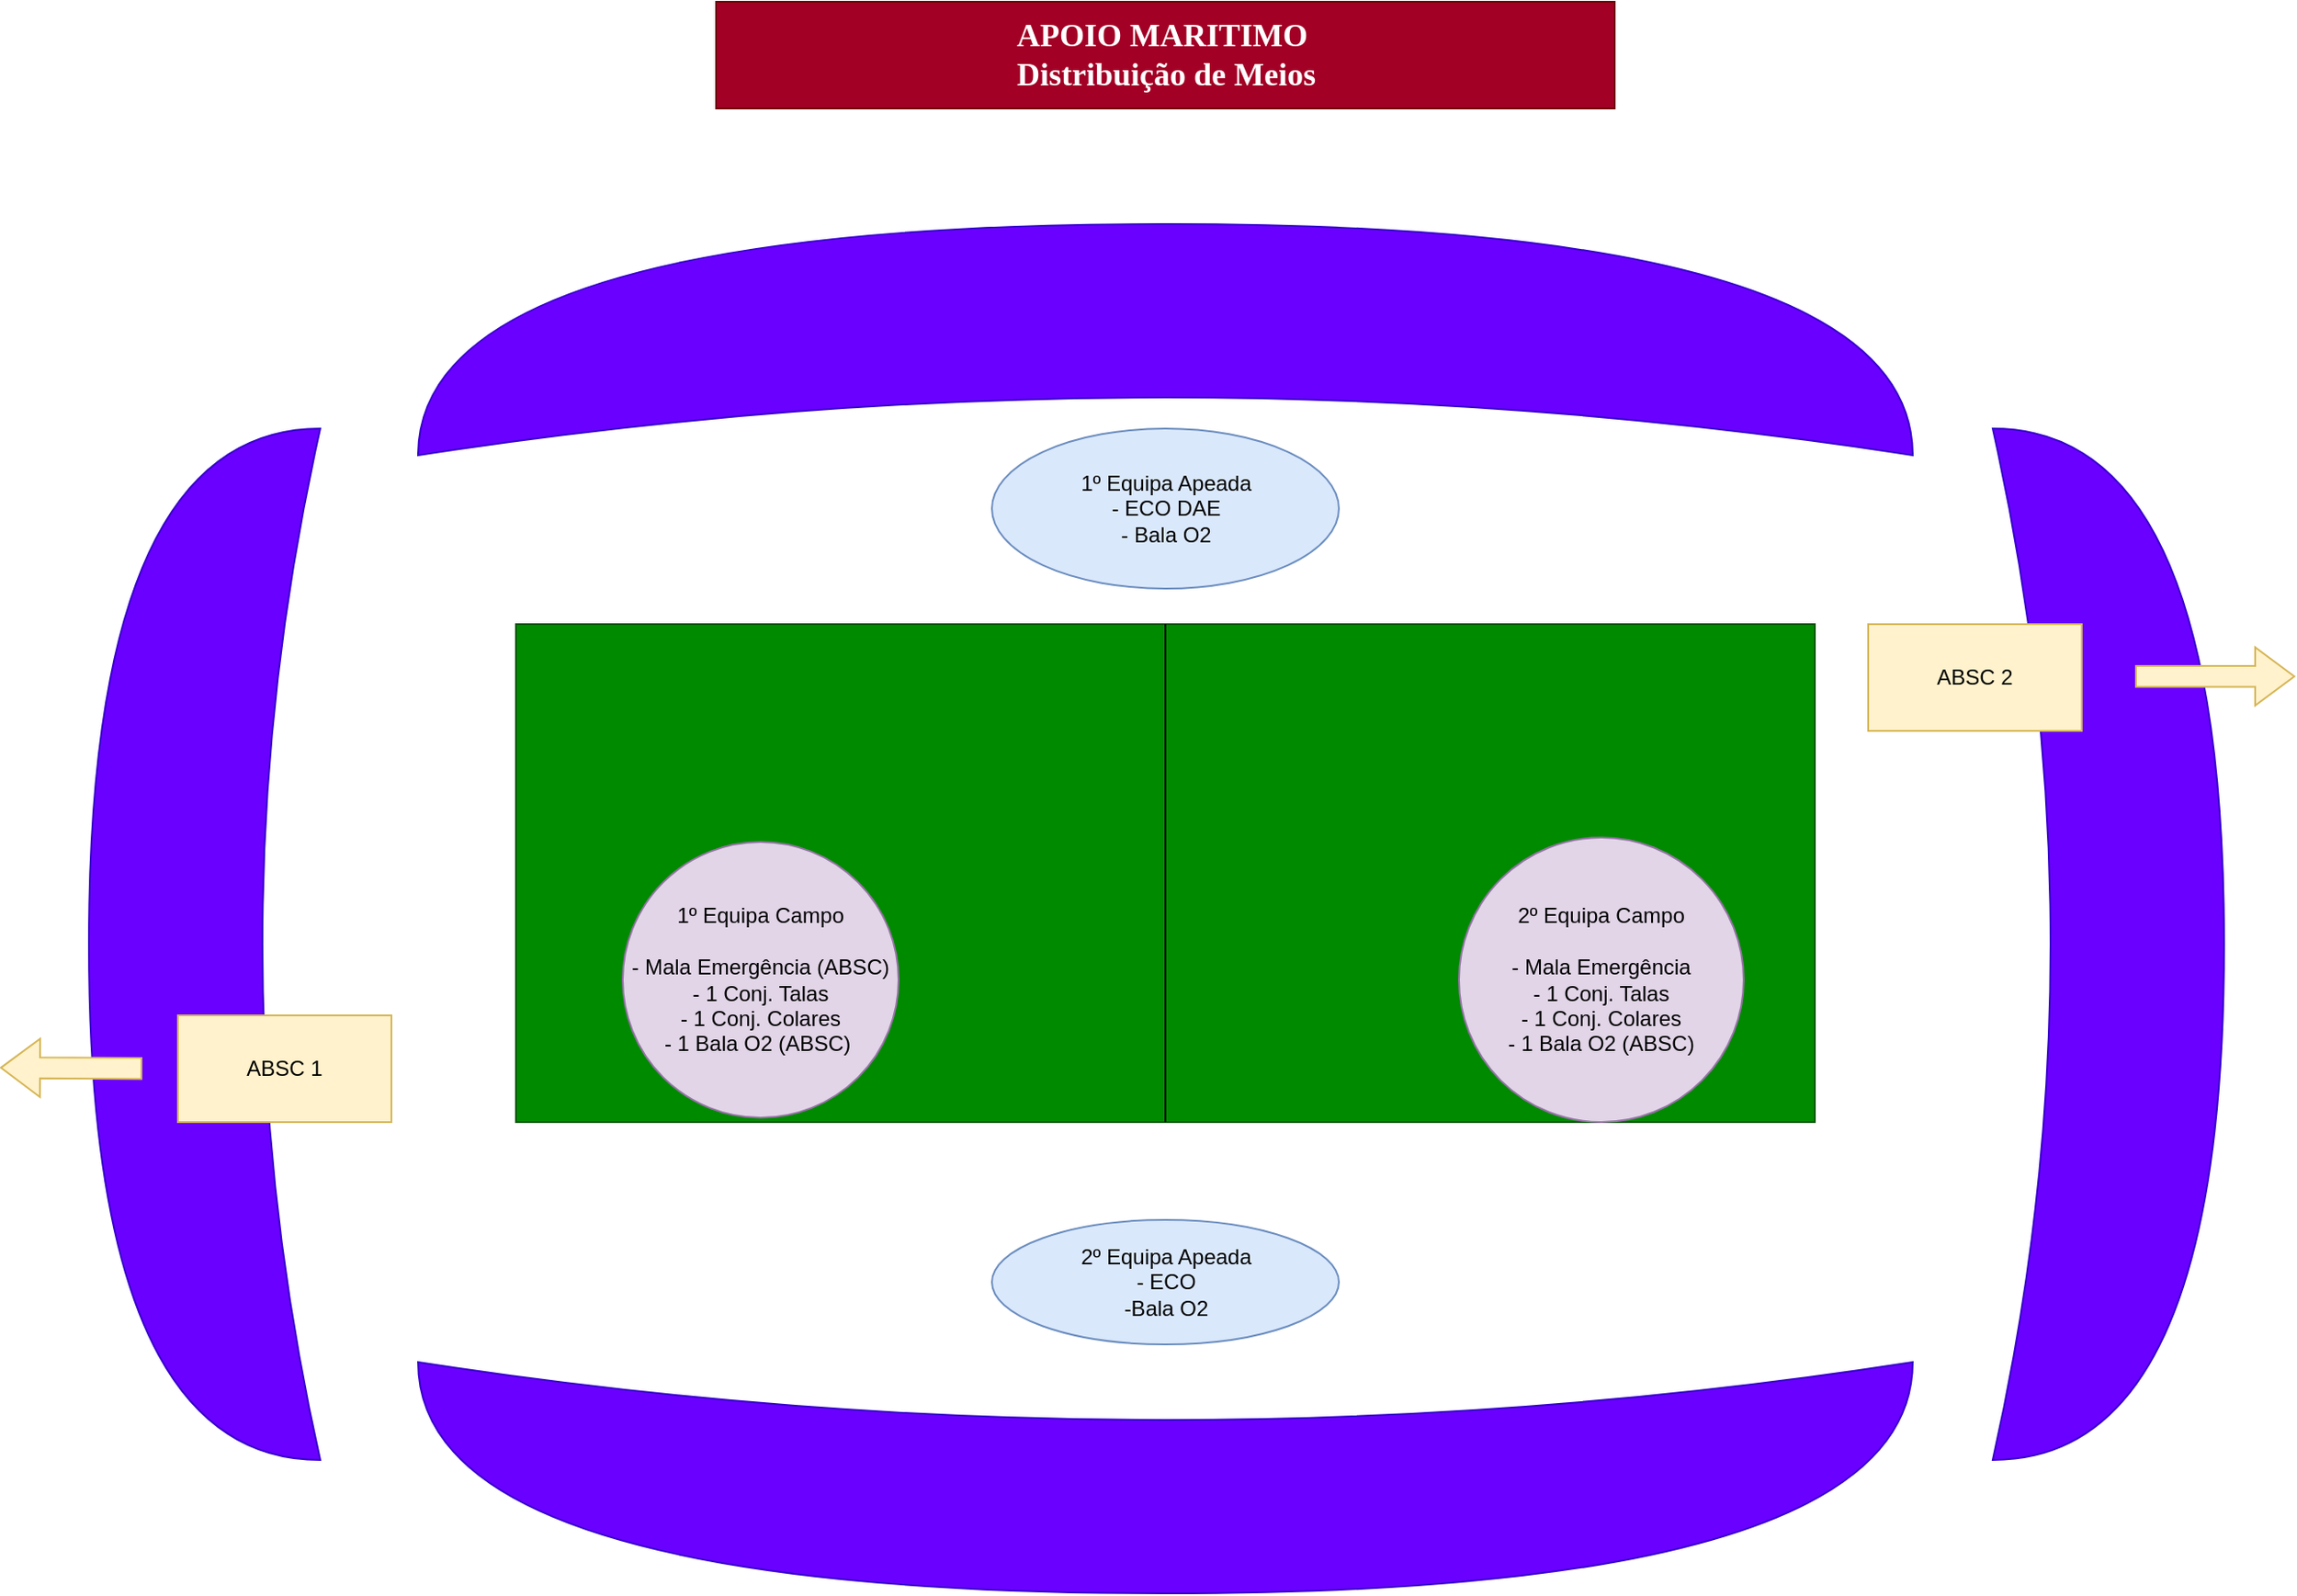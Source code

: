 <mxfile version="26.2.13" pages="2">
  <diagram name="Marítimo" id="BQZ_Hn4HJo08z4jYkva2">
    <mxGraphModel dx="2459" dy="2060" grid="1" gridSize="10" guides="1" tooltips="1" connect="1" arrows="1" fold="1" page="1" pageScale="1" pageWidth="827" pageHeight="1169" math="0" shadow="0">
      <root>
        <mxCell id="0" />
        <mxCell id="1" parent="0" />
        <mxCell id="shpKcNtoOfC2hMuRhVAY-9" value="" style="shape=xor;whiteSpace=wrap;html=1;rotation=90;fillColor=#6a00ff;fontColor=#ffffff;strokeColor=#3700CC;" vertex="1" parent="1">
          <mxGeometry x="400" y="240" width="130" height="840" as="geometry" />
        </mxCell>
        <mxCell id="shpKcNtoOfC2hMuRhVAY-10" value="" style="shape=xor;whiteSpace=wrap;html=1;rotation=-90;fillColor=#6a00ff;fontColor=#ffffff;strokeColor=#3700CC;" vertex="1" parent="1">
          <mxGeometry x="400" y="-400" width="130" height="840" as="geometry" />
        </mxCell>
        <mxCell id="shpKcNtoOfC2hMuRhVAY-7" value="" style="shape=xor;whiteSpace=wrap;html=1;rotation=-180;fillColor=#6a00ff;fontColor=#ffffff;strokeColor=#3700CC;" vertex="1" parent="1">
          <mxGeometry x="-140" y="70" width="130" height="580" as="geometry" />
        </mxCell>
        <mxCell id="shpKcNtoOfC2hMuRhVAY-6" value="" style="shape=xor;whiteSpace=wrap;html=1;fillColor=#6a00ff;fontColor=#ffffff;strokeColor=#3700CC;" vertex="1" parent="1">
          <mxGeometry x="930" y="70" width="130" height="580" as="geometry" />
        </mxCell>
        <mxCell id="sDvQVDbW3PLoVkLUSOU8-1" value="" style="rounded=0;whiteSpace=wrap;html=1;fillColor=#008a00;strokeColor=#005700;fontColor=#ffffff;" parent="1" vertex="1">
          <mxGeometry x="100" y="180" width="730" height="280" as="geometry" />
        </mxCell>
        <mxCell id="sDvQVDbW3PLoVkLUSOU8-2" value="1º Equipa Apeada&lt;div&gt;- ECO DAE&lt;/div&gt;&lt;div&gt;- Bala O2&lt;/div&gt;" style="ellipse;whiteSpace=wrap;html=1;fillColor=#dae8fc;strokeColor=#6c8ebf;" parent="1" vertex="1">
          <mxGeometry x="367.5" y="70" width="195" height="90" as="geometry" />
        </mxCell>
        <mxCell id="sDvQVDbW3PLoVkLUSOU8-3" value="2º Equipa Apeada&lt;div&gt;- ECO&lt;/div&gt;&lt;div&gt;-Bala O2&lt;/div&gt;" style="ellipse;whiteSpace=wrap;html=1;fillColor=#dae8fc;strokeColor=#6c8ebf;" parent="1" vertex="1">
          <mxGeometry x="367.5" y="515" width="195" height="70" as="geometry" />
        </mxCell>
        <mxCell id="sDvQVDbW3PLoVkLUSOU8-6" value="" style="endArrow=none;html=1;rounded=0;entryX=0.5;entryY=0;entryDx=0;entryDy=0;exitX=0.5;exitY=1;exitDx=0;exitDy=0;" parent="1" source="sDvQVDbW3PLoVkLUSOU8-1" target="sDvQVDbW3PLoVkLUSOU8-1" edge="1">
          <mxGeometry width="50" height="50" relative="1" as="geometry">
            <mxPoint x="390" y="410" as="sourcePoint" />
            <mxPoint x="440" y="360" as="targetPoint" />
          </mxGeometry>
        </mxCell>
        <mxCell id="sDvQVDbW3PLoVkLUSOU8-7" value="2º Equipa Campo&lt;div&gt;&lt;br&gt;&lt;/div&gt;&lt;div&gt;- Mala Emergência&lt;/div&gt;&lt;div&gt;- 1 Conj. Talas&lt;/div&gt;&lt;div&gt;- 1 Conj. Colares&lt;/div&gt;&lt;div&gt;- 1 Bala O2 (ABSC)&lt;/div&gt;" style="ellipse;whiteSpace=wrap;html=1;aspect=fixed;fillColor=#e1d5e7;strokeColor=#9673a6;" parent="1" vertex="1">
          <mxGeometry x="630" y="300" width="160" height="160" as="geometry" />
        </mxCell>
        <mxCell id="fMaslcLat9-cIDeGKfLT-5" value="ABSC 1" style="rounded=0;whiteSpace=wrap;html=1;fillColor=#fff2cc;strokeColor=#d6b656;" parent="1" vertex="1">
          <mxGeometry x="-90" y="400" width="120" height="60" as="geometry" />
        </mxCell>
        <mxCell id="fMaslcLat9-cIDeGKfLT-6" value="ABSC 2" style="rounded=0;whiteSpace=wrap;html=1;fillColor=#fff2cc;strokeColor=#d6b656;" parent="1" vertex="1">
          <mxGeometry x="860" y="180" width="120" height="60" as="geometry" />
        </mxCell>
        <mxCell id="fMaslcLat9-cIDeGKfLT-7" value="1º Equipa Campo&lt;div&gt;&lt;br&gt;&lt;/div&gt;&lt;div&gt;- Mala Emergência (ABSC)&lt;/div&gt;&lt;div&gt;- 1 Conj. Talas&lt;/div&gt;&lt;div&gt;- 1 Conj. Colares&lt;/div&gt;&lt;div&gt;- 1 Bala O2 (ABSC)&amp;nbsp;&lt;/div&gt;" style="ellipse;whiteSpace=wrap;html=1;aspect=fixed;fillColor=#e1d5e7;strokeColor=#9673a6;" parent="1" vertex="1">
          <mxGeometry x="160" y="302.5" width="155" height="155" as="geometry" />
        </mxCell>
        <mxCell id="fMaslcLat9-cIDeGKfLT-9" value="APOIO MARITIMO&amp;nbsp;&lt;div&gt;Distribuição de Meios&lt;/div&gt;" style="rounded=0;whiteSpace=wrap;html=1;fillColor=#a20025;strokeColor=#6F0000;fontSize=18;fontStyle=1;fontFamily=Arial Black;fontColor=#ffffff;" parent="1" vertex="1">
          <mxGeometry x="212.5" y="-170" width="505" height="60" as="geometry" />
        </mxCell>
        <mxCell id="shpKcNtoOfC2hMuRhVAY-4" value="" style="shape=flexArrow;endArrow=classic;html=1;rounded=0;width=11.765;endSize=7;fillColor=#fff2cc;strokeColor=#d6b656;" edge="1" parent="1">
          <mxGeometry width="50" height="50" relative="1" as="geometry">
            <mxPoint x="1010" y="209.41" as="sourcePoint" />
            <mxPoint x="1100" y="209.41" as="targetPoint" />
          </mxGeometry>
        </mxCell>
        <mxCell id="shpKcNtoOfC2hMuRhVAY-5" value="" style="shape=flexArrow;endArrow=classic;html=1;rounded=0;width=11.765;endSize=7;fillColor=#fff2cc;strokeColor=#d6b656;" edge="1" parent="1">
          <mxGeometry width="50" height="50" relative="1" as="geometry">
            <mxPoint x="-110" y="429.82" as="sourcePoint" />
            <mxPoint x="-190" y="429.41" as="targetPoint" />
          </mxGeometry>
        </mxCell>
      </root>
    </mxGraphModel>
  </diagram>
  <diagram id="H2d-Ij2R5lEtdpxusQfm" name="Praia - Seleção A">
    <mxGraphModel dx="2214" dy="1926" grid="1" gridSize="10" guides="1" tooltips="1" connect="1" arrows="1" fold="1" page="1" pageScale="1" pageWidth="827" pageHeight="1169" math="0" shadow="0">
      <root>
        <mxCell id="0" />
        <mxCell id="1" parent="0" />
        <mxCell id="bgf0kmuH75FIEG43SdDh-1" value="" style="rounded=0;whiteSpace=wrap;html=1;fillColor=#fff2cc;strokeColor=#d6b656;" parent="1" vertex="1">
          <mxGeometry x="100" y="180" width="730" height="280" as="geometry" />
        </mxCell>
        <mxCell id="bgf0kmuH75FIEG43SdDh-4" value="" style="endArrow=none;html=1;rounded=0;entryX=0.5;entryY=0;entryDx=0;entryDy=0;exitX=0.5;exitY=1;exitDx=0;exitDy=0;" parent="1" source="bgf0kmuH75FIEG43SdDh-1" target="bgf0kmuH75FIEG43SdDh-1" edge="1">
          <mxGeometry width="50" height="50" relative="1" as="geometry">
            <mxPoint x="390" y="410" as="sourcePoint" />
            <mxPoint x="440" y="360" as="targetPoint" />
          </mxGeometry>
        </mxCell>
        <mxCell id="bgf0kmuH75FIEG43SdDh-5" value="2º Equipa Campo&lt;div&gt;&lt;br&gt;&lt;/div&gt;&lt;div&gt;- Mala Emergência&lt;/div&gt;&lt;div&gt;- 1 Conj. Talas&lt;/div&gt;&lt;div&gt;- 1 Conj. Colares&lt;/div&gt;&lt;div&gt;- 1 Bala O2&lt;/div&gt;" style="ellipse;whiteSpace=wrap;html=1;aspect=fixed;fillColor=#e1d5e7;strokeColor=#9673a6;" parent="1" vertex="1">
          <mxGeometry x="660" y="310" width="150" height="150" as="geometry" />
        </mxCell>
        <mxCell id="bgf0kmuH75FIEG43SdDh-10" value="ABSC" style="rounded=0;whiteSpace=wrap;html=1;fillColor=#d5e8d4;strokeColor=#82b366;" parent="1" vertex="1">
          <mxGeometry x="-90" y="400" width="120" height="60" as="geometry" />
        </mxCell>
        <mxCell id="bgf0kmuH75FIEG43SdDh-11" value="ABSC" style="rounded=0;whiteSpace=wrap;html=1;fillColor=#d5e8d4;strokeColor=#82b366;" parent="1" vertex="1">
          <mxGeometry x="860" y="180" width="120" height="60" as="geometry" />
        </mxCell>
        <mxCell id="bgf0kmuH75FIEG43SdDh-12" value="1º Equipa Campo&lt;div&gt;&lt;br&gt;&lt;/div&gt;&lt;div&gt;- Mala Emergência (ABSC)&lt;/div&gt;&lt;div&gt;- 1 Conj. Talas&lt;/div&gt;&lt;div&gt;- 1 Conj. Colares&lt;/div&gt;&lt;div&gt;- 1 Bala O2 (ABSC)&amp;nbsp;&lt;/div&gt;" style="ellipse;whiteSpace=wrap;html=1;aspect=fixed;fillColor=#e1d5e7;strokeColor=#9673a6;" parent="1" vertex="1">
          <mxGeometry x="170" y="310" width="150" height="150" as="geometry" />
        </mxCell>
        <mxCell id="bgf0kmuH75FIEG43SdDh-13" value="APOIO Seleção A - Praia&lt;div&gt;Distribuição de Meios&lt;/div&gt;" style="rounded=0;whiteSpace=wrap;html=1;fillColor=#f8cecc;strokeColor=#b85450;fontSize=18;fontStyle=1;fontFamily=Arial Black;" parent="1" vertex="1">
          <mxGeometry x="212.5" y="-110" width="505" height="60" as="geometry" />
        </mxCell>
      </root>
    </mxGraphModel>
  </diagram>
</mxfile>
